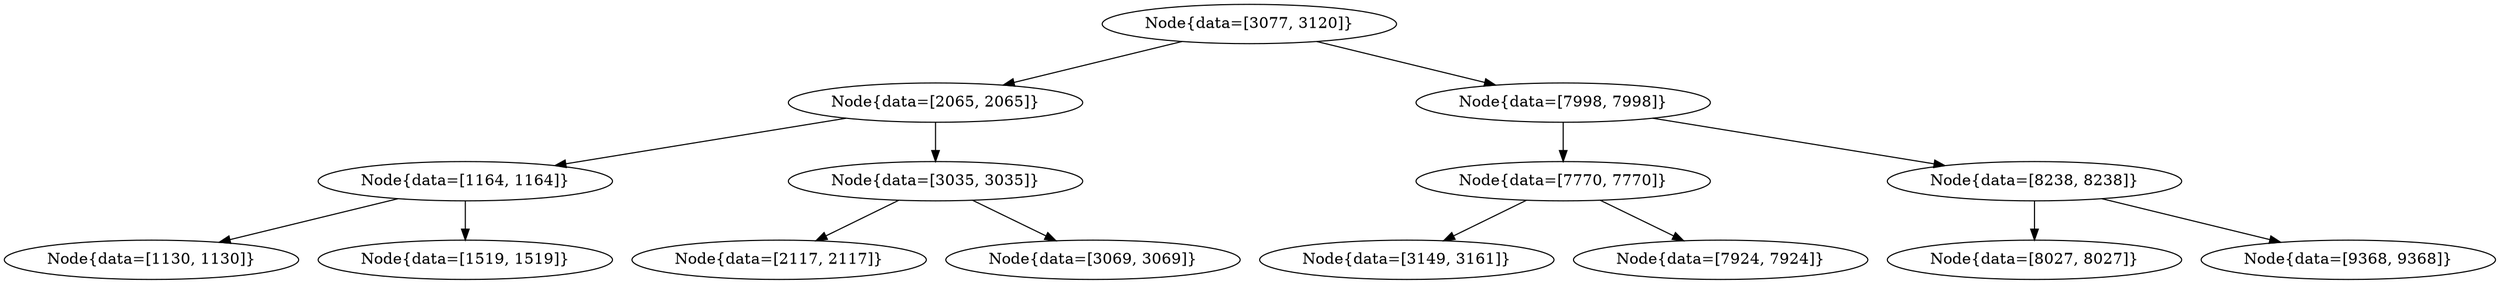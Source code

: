 digraph G{
1717439131 [label="Node{data=[3077, 3120]}"]
1717439131 -> 407794759
407794759 [label="Node{data=[2065, 2065]}"]
407794759 -> 1367226395
1367226395 [label="Node{data=[1164, 1164]}"]
1367226395 -> 1635300287
1635300287 [label="Node{data=[1130, 1130]}"]
1367226395 -> 2011457497
2011457497 [label="Node{data=[1519, 1519]}"]
407794759 -> 476305710
476305710 [label="Node{data=[3035, 3035]}"]
476305710 -> 1023251545
1023251545 [label="Node{data=[2117, 2117]}"]
476305710 -> 414985522
414985522 [label="Node{data=[3069, 3069]}"]
1717439131 -> 1286757203
1286757203 [label="Node{data=[7998, 7998]}"]
1286757203 -> 1318732098
1318732098 [label="Node{data=[7770, 7770]}"]
1318732098 -> 513100692
513100692 [label="Node{data=[3149, 3161]}"]
1318732098 -> 1740185801
1740185801 [label="Node{data=[7924, 7924]}"]
1286757203 -> 965711790
965711790 [label="Node{data=[8238, 8238]}"]
965711790 -> 629358988
629358988 [label="Node{data=[8027, 8027]}"]
965711790 -> 301885251
301885251 [label="Node{data=[9368, 9368]}"]
}